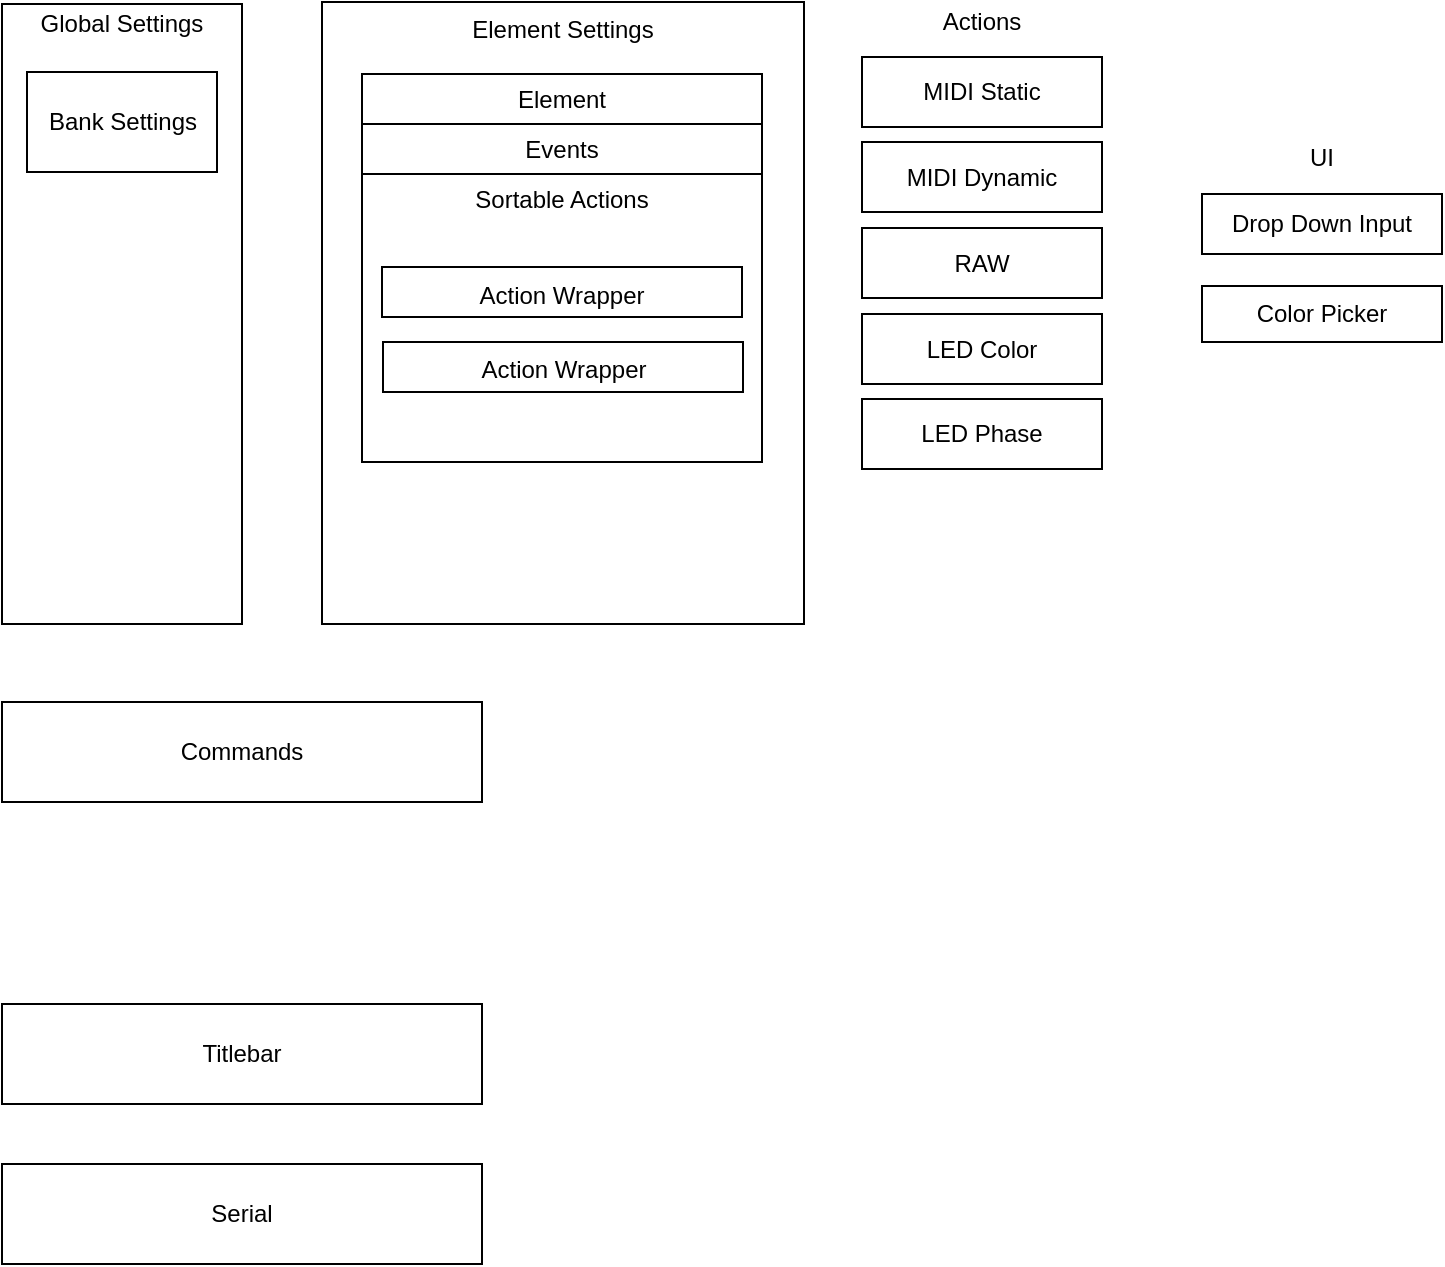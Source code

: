 <mxfile version="11.1.4" type="device"><diagram id="6L7tghgnBee7W7i77VSy" name="JSON"><mxGraphModel dx="1024" dy="604" grid="1" gridSize="10" guides="1" tooltips="1" connect="1" arrows="1" fold="1" page="1" pageScale="1" pageWidth="827" pageHeight="1169" math="0" shadow="0"><root><mxCell id="0"/><mxCell id="1" parent="0"/><mxCell id="NFHx82RU3gezMZlHqsQP-8" value="Element Settings" style="rounded=0;whiteSpace=wrap;html=1;verticalAlign=top;" vertex="1" parent="1"><mxGeometry x="190" y="39" width="241" height="311" as="geometry"/></mxCell><mxCell id="NFHx82RU3gezMZlHqsQP-1" value="" style="rounded=0;whiteSpace=wrap;html=1;" vertex="1" parent="1"><mxGeometry x="30" y="40" width="120" height="310" as="geometry"/></mxCell><mxCell id="NFHx82RU3gezMZlHqsQP-2" value="Global Settings" style="text;html=1;strokeColor=none;fillColor=none;align=center;verticalAlign=middle;whiteSpace=wrap;rounded=0;" vertex="1" parent="1"><mxGeometry x="30" y="40" width="120" height="20" as="geometry"/></mxCell><mxCell id="NFHx82RU3gezMZlHqsQP-4" value="Bank Settings" style="rounded=0;whiteSpace=wrap;html=1;" vertex="1" parent="1"><mxGeometry x="42.5" y="74" width="95" height="50" as="geometry"/></mxCell><mxCell id="NFHx82RU3gezMZlHqsQP-11" value="Commands" style="rounded=0;whiteSpace=wrap;html=1;" vertex="1" parent="1"><mxGeometry x="30" y="389" width="240" height="50" as="geometry"/></mxCell><mxCell id="NFHx82RU3gezMZlHqsQP-17" value="MIDI Static" style="rounded=0;whiteSpace=wrap;html=1;" vertex="1" parent="1"><mxGeometry x="460" y="66.5" width="120" height="35" as="geometry"/></mxCell><mxCell id="NFHx82RU3gezMZlHqsQP-18" value="MIDI Dynamic" style="rounded=0;whiteSpace=wrap;html=1;" vertex="1" parent="1"><mxGeometry x="460" y="109" width="120" height="35" as="geometry"/></mxCell><mxCell id="NFHx82RU3gezMZlHqsQP-19" value="RAW" style="rounded=0;whiteSpace=wrap;html=1;" vertex="1" parent="1"><mxGeometry x="460" y="152" width="120" height="35" as="geometry"/></mxCell><mxCell id="NFHx82RU3gezMZlHqsQP-20" value="LED Color" style="rounded=0;whiteSpace=wrap;html=1;" vertex="1" parent="1"><mxGeometry x="460" y="195" width="120" height="35" as="geometry"/></mxCell><mxCell id="NFHx82RU3gezMZlHqsQP-21" value="LED Phase" style="rounded=0;whiteSpace=wrap;html=1;" vertex="1" parent="1"><mxGeometry x="460" y="237.5" width="120" height="35" as="geometry"/></mxCell><mxCell id="NFHx82RU3gezMZlHqsQP-22" value="Actions" style="text;html=1;strokeColor=none;fillColor=none;align=center;verticalAlign=middle;whiteSpace=wrap;rounded=0;" vertex="1" parent="1"><mxGeometry x="500" y="39" width="40" height="20" as="geometry"/></mxCell><mxCell id="NFHx82RU3gezMZlHqsQP-24" value="Drop Down Input" style="rounded=0;whiteSpace=wrap;html=1;" vertex="1" parent="1"><mxGeometry x="630" y="135" width="120" height="30" as="geometry"/></mxCell><mxCell id="NFHx82RU3gezMZlHqsQP-25" value="Color Picker" style="rounded=0;whiteSpace=wrap;html=1;" vertex="1" parent="1"><mxGeometry x="630" y="181" width="120" height="28" as="geometry"/></mxCell><mxCell id="NFHx82RU3gezMZlHqsQP-26" value="UI" style="text;html=1;strokeColor=none;fillColor=none;align=center;verticalAlign=middle;whiteSpace=wrap;rounded=0;" vertex="1" parent="1"><mxGeometry x="670" y="106.5" width="40" height="20" as="geometry"/></mxCell><mxCell id="NFHx82RU3gezMZlHqsQP-29" value="" style="group" vertex="1" connectable="0" parent="1"><mxGeometry x="210" y="75" width="200" height="194" as="geometry"/></mxCell><mxCell id="NFHx82RU3gezMZlHqsQP-15" value="Sortable Actions" style="rounded=0;whiteSpace=wrap;html=1;verticalAlign=top;" vertex="1" parent="NFHx82RU3gezMZlHqsQP-29"><mxGeometry y="49" width="200" height="145" as="geometry"/></mxCell><mxCell id="NFHx82RU3gezMZlHqsQP-10" value="Element" style="rounded=0;whiteSpace=wrap;html=1;" vertex="1" parent="NFHx82RU3gezMZlHqsQP-29"><mxGeometry width="200" height="25" as="geometry"/></mxCell><mxCell id="NFHx82RU3gezMZlHqsQP-12" value="Events" style="rounded=0;whiteSpace=wrap;html=1;" vertex="1" parent="NFHx82RU3gezMZlHqsQP-29"><mxGeometry y="25" width="200" height="25" as="geometry"/></mxCell><mxCell id="NFHx82RU3gezMZlHqsQP-13" value="Action Wrapper" style="rounded=0;whiteSpace=wrap;html=1;verticalAlign=top;" vertex="1" parent="NFHx82RU3gezMZlHqsQP-29"><mxGeometry x="10" y="96.5" width="180" height="25" as="geometry"/></mxCell><mxCell id="NFHx82RU3gezMZlHqsQP-16" value="Action Wrapper" style="rounded=0;whiteSpace=wrap;html=1;verticalAlign=top;" vertex="1" parent="NFHx82RU3gezMZlHqsQP-29"><mxGeometry x="10.5" y="134" width="180" height="25" as="geometry"/></mxCell><mxCell id="NFHx82RU3gezMZlHqsQP-30" value="Titlebar" style="rounded=0;whiteSpace=wrap;html=1;" vertex="1" parent="1"><mxGeometry x="30" y="540" width="240" height="50" as="geometry"/></mxCell><mxCell id="NFHx82RU3gezMZlHqsQP-32" value="Serial" style="rounded=0;whiteSpace=wrap;html=1;" vertex="1" parent="1"><mxGeometry x="30" y="620" width="240" height="50" as="geometry"/></mxCell></root></mxGraphModel></diagram></mxfile>